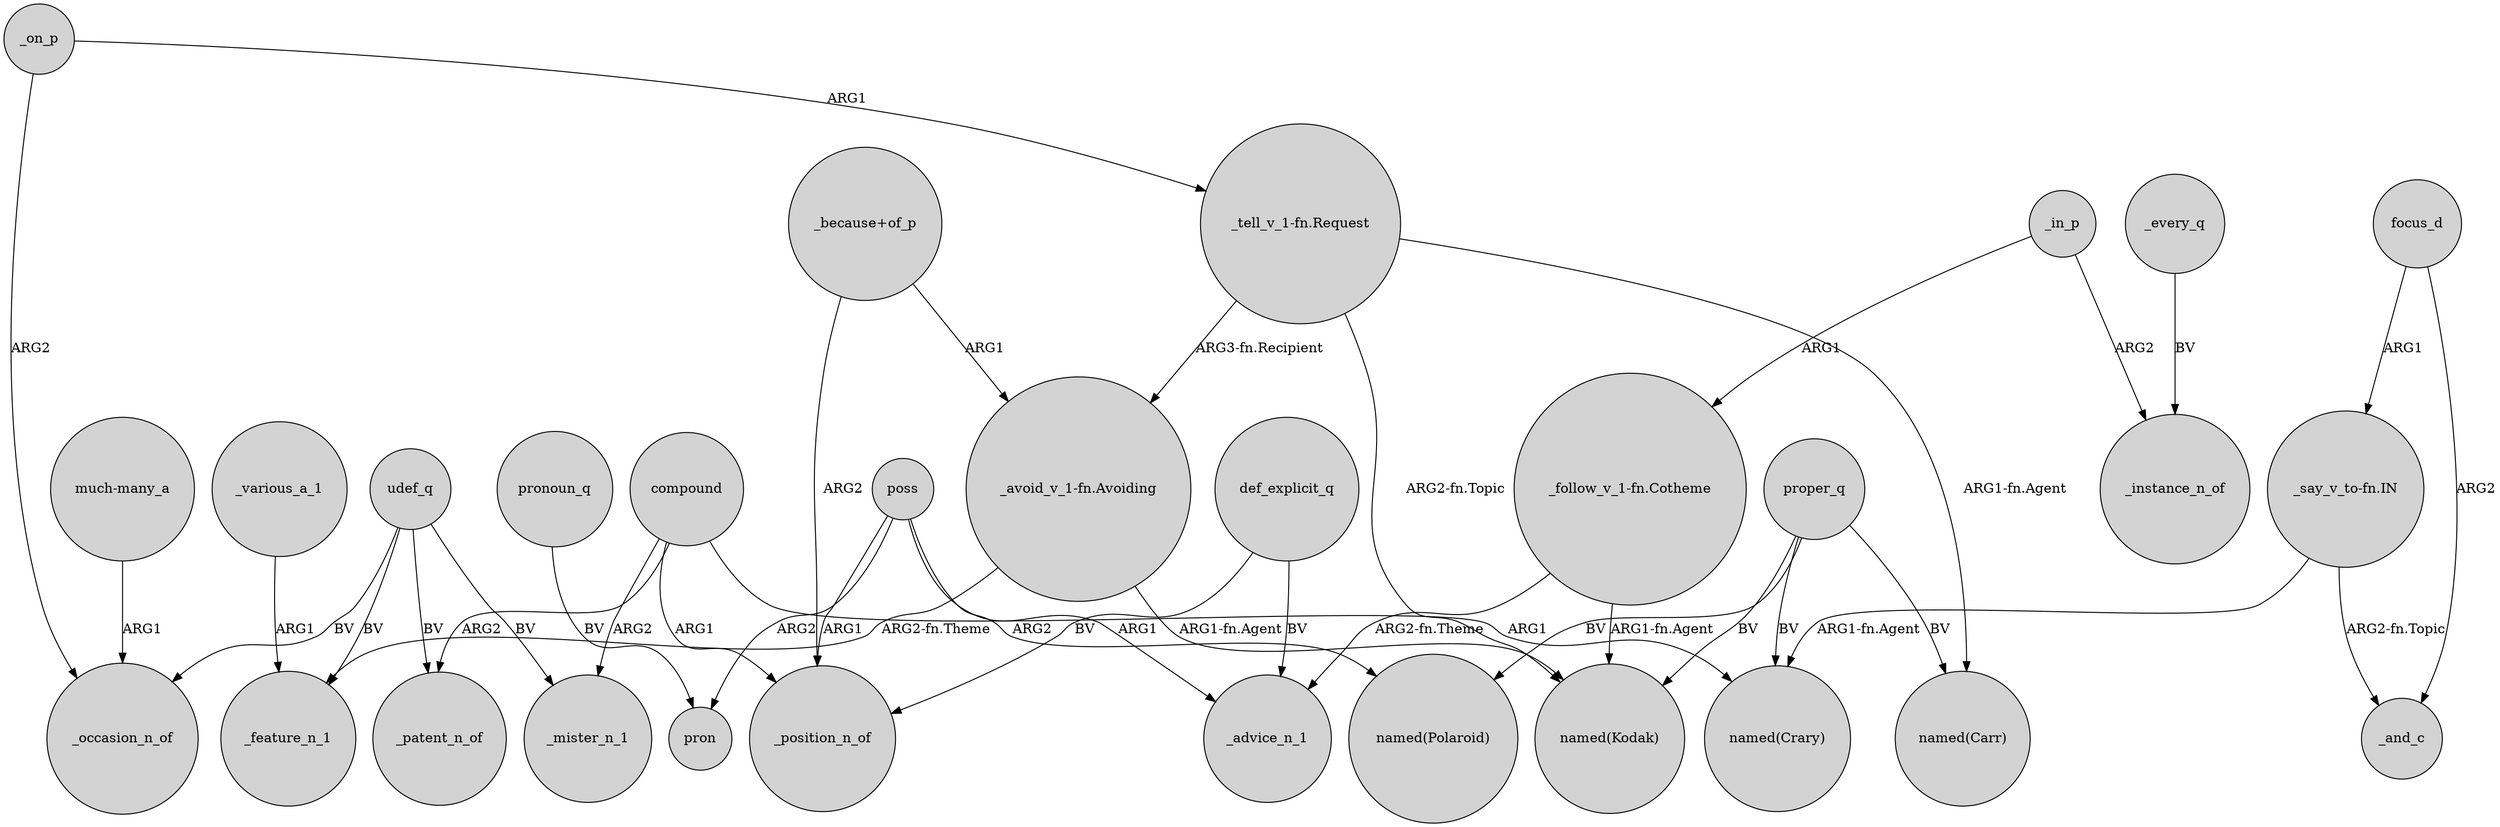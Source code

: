 digraph {
	node [shape=circle style=filled]
	udef_q -> _occasion_n_of [label=BV]
	"_because+of_p" -> "_avoid_v_1-fn.Avoiding" [label=ARG1]
	_in_p -> _instance_n_of [label=ARG2]
	"_tell_v_1-fn.Request" -> "named(Kodak)" [label="ARG2-fn.Topic"]
	poss -> pron [label=ARG2]
	udef_q -> _feature_n_1 [label=BV]
	_on_p -> _occasion_n_of [label=ARG2]
	compound -> _mister_n_1 [label=ARG2]
	"_say_v_to-fn.IN" -> "named(Crary)" [label="ARG1-fn.Agent"]
	"_avoid_v_1-fn.Avoiding" -> "named(Kodak)" [label="ARG1-fn.Agent"]
	"_follow_v_1-fn.Cotheme" -> _advice_n_1 [label="ARG2-fn.Theme"]
	udef_q -> _mister_n_1 [label=BV]
	poss -> _advice_n_1 [label=ARG1]
	poss -> "named(Polaroid)" [label=ARG2]
	"much-many_a" -> _occasion_n_of [label=ARG1]
	"_tell_v_1-fn.Request" -> "_avoid_v_1-fn.Avoiding" [label="ARG3-fn.Recipient"]
	focus_d -> _and_c [label=ARG2]
	def_explicit_q -> _position_n_of [label=BV]
	"_avoid_v_1-fn.Avoiding" -> _feature_n_1 [label="ARG2-fn.Theme"]
	proper_q -> "named(Polaroid)" [label=BV]
	compound -> _patent_n_of [label=ARG2]
	udef_q -> _patent_n_of [label=BV]
	_on_p -> "_tell_v_1-fn.Request" [label=ARG1]
	proper_q -> "named(Kodak)" [label=BV]
	pronoun_q -> pron [label=BV]
	"_because+of_p" -> _position_n_of [label=ARG2]
	compound -> _position_n_of [label=ARG1]
	"_say_v_to-fn.IN" -> _and_c [label="ARG2-fn.Topic"]
	_in_p -> "_follow_v_1-fn.Cotheme" [label=ARG1]
	def_explicit_q -> _advice_n_1 [label=BV]
	proper_q -> "named(Carr)" [label=BV]
	poss -> _position_n_of [label=ARG1]
	_various_a_1 -> _feature_n_1 [label=ARG1]
	proper_q -> "named(Crary)" [label=BV]
	_every_q -> _instance_n_of [label=BV]
	compound -> "named(Crary)" [label=ARG1]
	"_tell_v_1-fn.Request" -> "named(Carr)" [label="ARG1-fn.Agent"]
	"_follow_v_1-fn.Cotheme" -> "named(Kodak)" [label="ARG1-fn.Agent"]
	focus_d -> "_say_v_to-fn.IN" [label=ARG1]
}
